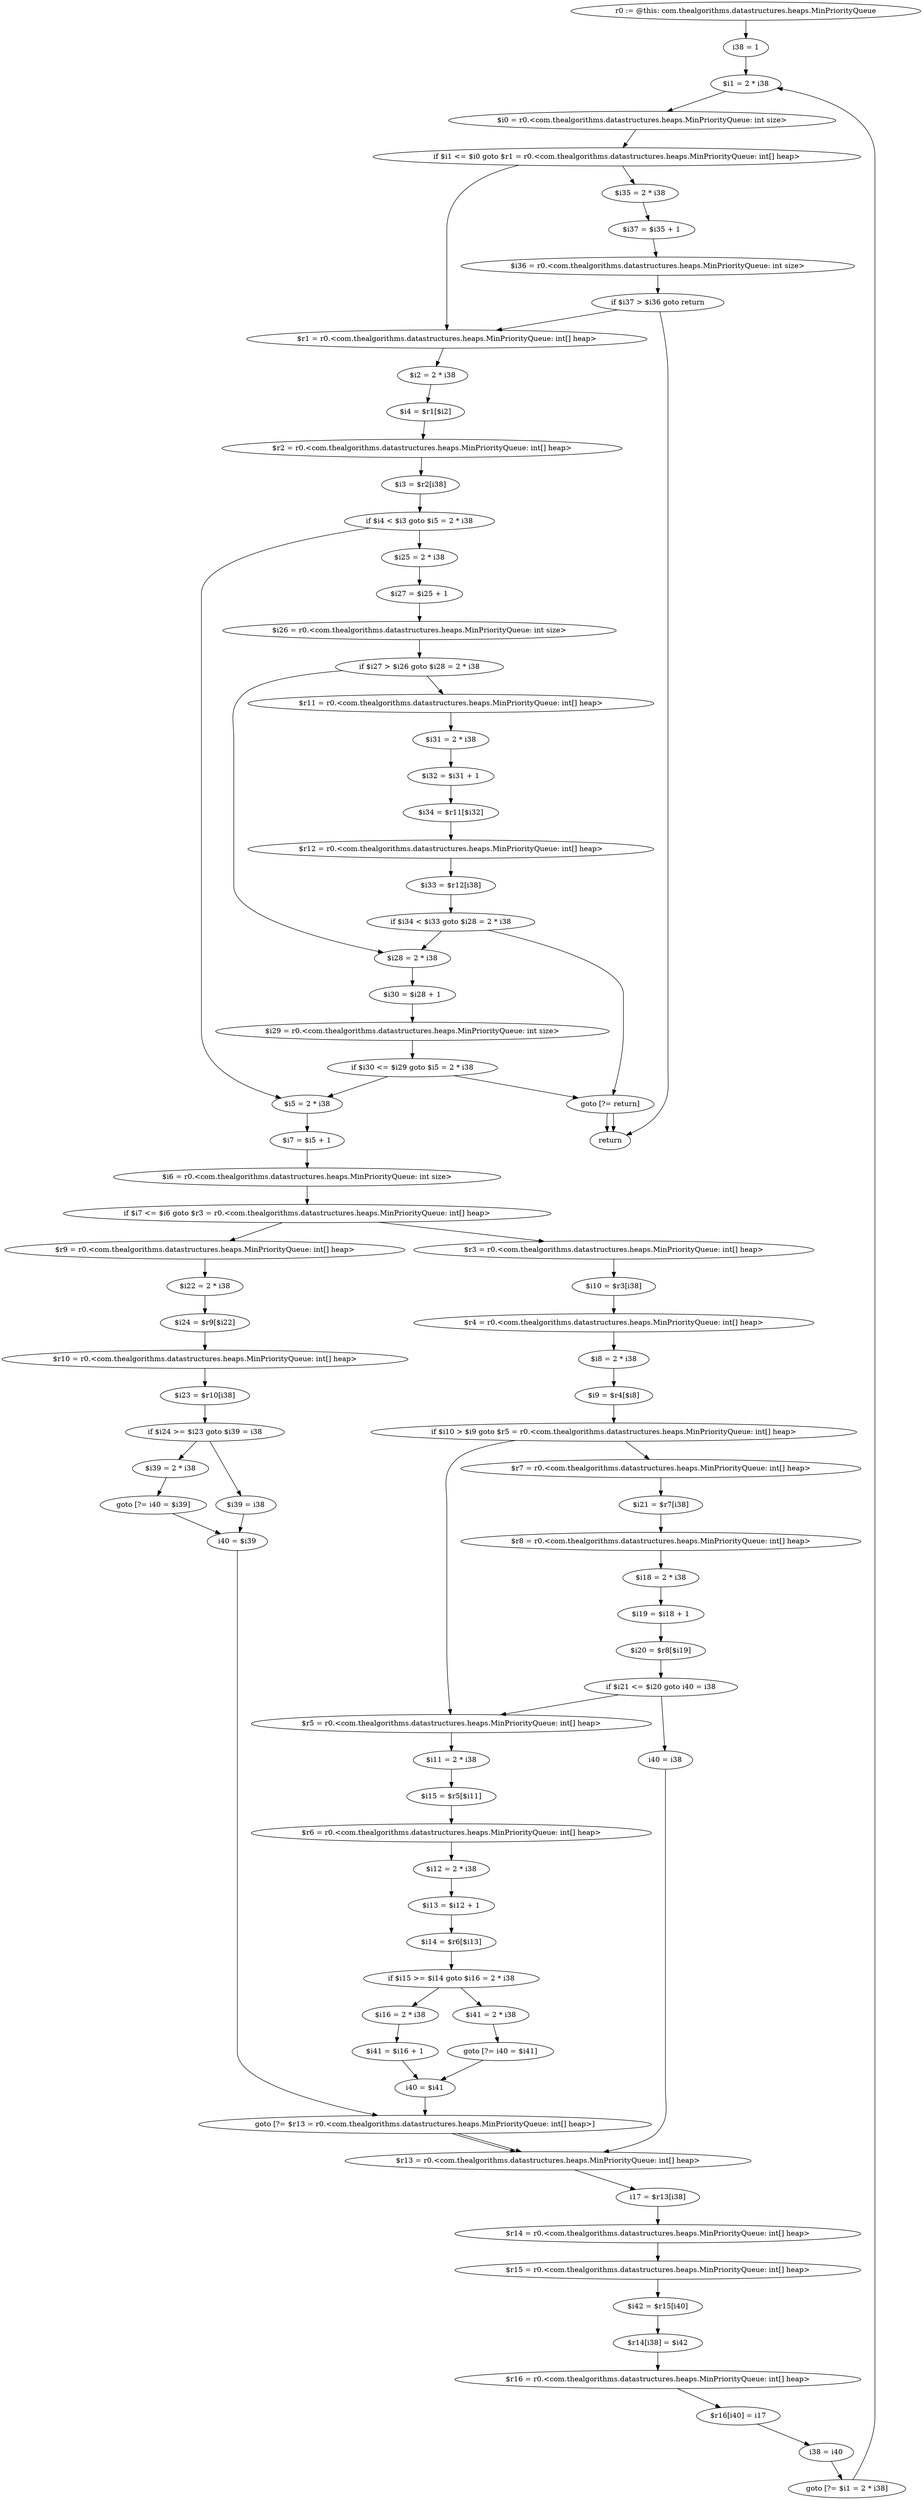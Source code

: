 digraph "unitGraph" {
    "r0 := @this: com.thealgorithms.datastructures.heaps.MinPriorityQueue"
    "i38 = 1"
    "$i1 = 2 * i38"
    "$i0 = r0.<com.thealgorithms.datastructures.heaps.MinPriorityQueue: int size>"
    "if $i1 <= $i0 goto $r1 = r0.<com.thealgorithms.datastructures.heaps.MinPriorityQueue: int[] heap>"
    "$i35 = 2 * i38"
    "$i37 = $i35 + 1"
    "$i36 = r0.<com.thealgorithms.datastructures.heaps.MinPriorityQueue: int size>"
    "if $i37 > $i36 goto return"
    "$r1 = r0.<com.thealgorithms.datastructures.heaps.MinPriorityQueue: int[] heap>"
    "$i2 = 2 * i38"
    "$i4 = $r1[$i2]"
    "$r2 = r0.<com.thealgorithms.datastructures.heaps.MinPriorityQueue: int[] heap>"
    "$i3 = $r2[i38]"
    "if $i4 < $i3 goto $i5 = 2 * i38"
    "$i25 = 2 * i38"
    "$i27 = $i25 + 1"
    "$i26 = r0.<com.thealgorithms.datastructures.heaps.MinPriorityQueue: int size>"
    "if $i27 > $i26 goto $i28 = 2 * i38"
    "$r11 = r0.<com.thealgorithms.datastructures.heaps.MinPriorityQueue: int[] heap>"
    "$i31 = 2 * i38"
    "$i32 = $i31 + 1"
    "$i34 = $r11[$i32]"
    "$r12 = r0.<com.thealgorithms.datastructures.heaps.MinPriorityQueue: int[] heap>"
    "$i33 = $r12[i38]"
    "if $i34 < $i33 goto $i28 = 2 * i38"
    "goto [?= return]"
    "$i28 = 2 * i38"
    "$i30 = $i28 + 1"
    "$i29 = r0.<com.thealgorithms.datastructures.heaps.MinPriorityQueue: int size>"
    "if $i30 <= $i29 goto $i5 = 2 * i38"
    "$i5 = 2 * i38"
    "$i7 = $i5 + 1"
    "$i6 = r0.<com.thealgorithms.datastructures.heaps.MinPriorityQueue: int size>"
    "if $i7 <= $i6 goto $r3 = r0.<com.thealgorithms.datastructures.heaps.MinPriorityQueue: int[] heap>"
    "$r9 = r0.<com.thealgorithms.datastructures.heaps.MinPriorityQueue: int[] heap>"
    "$i22 = 2 * i38"
    "$i24 = $r9[$i22]"
    "$r10 = r0.<com.thealgorithms.datastructures.heaps.MinPriorityQueue: int[] heap>"
    "$i23 = $r10[i38]"
    "if $i24 >= $i23 goto $i39 = i38"
    "$i39 = 2 * i38"
    "goto [?= i40 = $i39]"
    "$i39 = i38"
    "i40 = $i39"
    "goto [?= $r13 = r0.<com.thealgorithms.datastructures.heaps.MinPriorityQueue: int[] heap>]"
    "$r3 = r0.<com.thealgorithms.datastructures.heaps.MinPriorityQueue: int[] heap>"
    "$i10 = $r3[i38]"
    "$r4 = r0.<com.thealgorithms.datastructures.heaps.MinPriorityQueue: int[] heap>"
    "$i8 = 2 * i38"
    "$i9 = $r4[$i8]"
    "if $i10 > $i9 goto $r5 = r0.<com.thealgorithms.datastructures.heaps.MinPriorityQueue: int[] heap>"
    "$r7 = r0.<com.thealgorithms.datastructures.heaps.MinPriorityQueue: int[] heap>"
    "$i21 = $r7[i38]"
    "$r8 = r0.<com.thealgorithms.datastructures.heaps.MinPriorityQueue: int[] heap>"
    "$i18 = 2 * i38"
    "$i19 = $i18 + 1"
    "$i20 = $r8[$i19]"
    "if $i21 <= $i20 goto i40 = i38"
    "$r5 = r0.<com.thealgorithms.datastructures.heaps.MinPriorityQueue: int[] heap>"
    "$i11 = 2 * i38"
    "$i15 = $r5[$i11]"
    "$r6 = r0.<com.thealgorithms.datastructures.heaps.MinPriorityQueue: int[] heap>"
    "$i12 = 2 * i38"
    "$i13 = $i12 + 1"
    "$i14 = $r6[$i13]"
    "if $i15 >= $i14 goto $i16 = 2 * i38"
    "$i41 = 2 * i38"
    "goto [?= i40 = $i41]"
    "$i16 = 2 * i38"
    "$i41 = $i16 + 1"
    "i40 = $i41"
    "i40 = i38"
    "$r13 = r0.<com.thealgorithms.datastructures.heaps.MinPriorityQueue: int[] heap>"
    "i17 = $r13[i38]"
    "$r14 = r0.<com.thealgorithms.datastructures.heaps.MinPriorityQueue: int[] heap>"
    "$r15 = r0.<com.thealgorithms.datastructures.heaps.MinPriorityQueue: int[] heap>"
    "$i42 = $r15[i40]"
    "$r14[i38] = $i42"
    "$r16 = r0.<com.thealgorithms.datastructures.heaps.MinPriorityQueue: int[] heap>"
    "$r16[i40] = i17"
    "i38 = i40"
    "goto [?= $i1 = 2 * i38]"
    "return"
    "r0 := @this: com.thealgorithms.datastructures.heaps.MinPriorityQueue"->"i38 = 1";
    "i38 = 1"->"$i1 = 2 * i38";
    "$i1 = 2 * i38"->"$i0 = r0.<com.thealgorithms.datastructures.heaps.MinPriorityQueue: int size>";
    "$i0 = r0.<com.thealgorithms.datastructures.heaps.MinPriorityQueue: int size>"->"if $i1 <= $i0 goto $r1 = r0.<com.thealgorithms.datastructures.heaps.MinPriorityQueue: int[] heap>";
    "if $i1 <= $i0 goto $r1 = r0.<com.thealgorithms.datastructures.heaps.MinPriorityQueue: int[] heap>"->"$i35 = 2 * i38";
    "if $i1 <= $i0 goto $r1 = r0.<com.thealgorithms.datastructures.heaps.MinPriorityQueue: int[] heap>"->"$r1 = r0.<com.thealgorithms.datastructures.heaps.MinPriorityQueue: int[] heap>";
    "$i35 = 2 * i38"->"$i37 = $i35 + 1";
    "$i37 = $i35 + 1"->"$i36 = r0.<com.thealgorithms.datastructures.heaps.MinPriorityQueue: int size>";
    "$i36 = r0.<com.thealgorithms.datastructures.heaps.MinPriorityQueue: int size>"->"if $i37 > $i36 goto return";
    "if $i37 > $i36 goto return"->"$r1 = r0.<com.thealgorithms.datastructures.heaps.MinPriorityQueue: int[] heap>";
    "if $i37 > $i36 goto return"->"return";
    "$r1 = r0.<com.thealgorithms.datastructures.heaps.MinPriorityQueue: int[] heap>"->"$i2 = 2 * i38";
    "$i2 = 2 * i38"->"$i4 = $r1[$i2]";
    "$i4 = $r1[$i2]"->"$r2 = r0.<com.thealgorithms.datastructures.heaps.MinPriorityQueue: int[] heap>";
    "$r2 = r0.<com.thealgorithms.datastructures.heaps.MinPriorityQueue: int[] heap>"->"$i3 = $r2[i38]";
    "$i3 = $r2[i38]"->"if $i4 < $i3 goto $i5 = 2 * i38";
    "if $i4 < $i3 goto $i5 = 2 * i38"->"$i25 = 2 * i38";
    "if $i4 < $i3 goto $i5 = 2 * i38"->"$i5 = 2 * i38";
    "$i25 = 2 * i38"->"$i27 = $i25 + 1";
    "$i27 = $i25 + 1"->"$i26 = r0.<com.thealgorithms.datastructures.heaps.MinPriorityQueue: int size>";
    "$i26 = r0.<com.thealgorithms.datastructures.heaps.MinPriorityQueue: int size>"->"if $i27 > $i26 goto $i28 = 2 * i38";
    "if $i27 > $i26 goto $i28 = 2 * i38"->"$r11 = r0.<com.thealgorithms.datastructures.heaps.MinPriorityQueue: int[] heap>";
    "if $i27 > $i26 goto $i28 = 2 * i38"->"$i28 = 2 * i38";
    "$r11 = r0.<com.thealgorithms.datastructures.heaps.MinPriorityQueue: int[] heap>"->"$i31 = 2 * i38";
    "$i31 = 2 * i38"->"$i32 = $i31 + 1";
    "$i32 = $i31 + 1"->"$i34 = $r11[$i32]";
    "$i34 = $r11[$i32]"->"$r12 = r0.<com.thealgorithms.datastructures.heaps.MinPriorityQueue: int[] heap>";
    "$r12 = r0.<com.thealgorithms.datastructures.heaps.MinPriorityQueue: int[] heap>"->"$i33 = $r12[i38]";
    "$i33 = $r12[i38]"->"if $i34 < $i33 goto $i28 = 2 * i38";
    "if $i34 < $i33 goto $i28 = 2 * i38"->"goto [?= return]";
    "if $i34 < $i33 goto $i28 = 2 * i38"->"$i28 = 2 * i38";
    "goto [?= return]"->"return";
    "$i28 = 2 * i38"->"$i30 = $i28 + 1";
    "$i30 = $i28 + 1"->"$i29 = r0.<com.thealgorithms.datastructures.heaps.MinPriorityQueue: int size>";
    "$i29 = r0.<com.thealgorithms.datastructures.heaps.MinPriorityQueue: int size>"->"if $i30 <= $i29 goto $i5 = 2 * i38";
    "if $i30 <= $i29 goto $i5 = 2 * i38"->"goto [?= return]";
    "if $i30 <= $i29 goto $i5 = 2 * i38"->"$i5 = 2 * i38";
    "goto [?= return]"->"return";
    "$i5 = 2 * i38"->"$i7 = $i5 + 1";
    "$i7 = $i5 + 1"->"$i6 = r0.<com.thealgorithms.datastructures.heaps.MinPriorityQueue: int size>";
    "$i6 = r0.<com.thealgorithms.datastructures.heaps.MinPriorityQueue: int size>"->"if $i7 <= $i6 goto $r3 = r0.<com.thealgorithms.datastructures.heaps.MinPriorityQueue: int[] heap>";
    "if $i7 <= $i6 goto $r3 = r0.<com.thealgorithms.datastructures.heaps.MinPriorityQueue: int[] heap>"->"$r9 = r0.<com.thealgorithms.datastructures.heaps.MinPriorityQueue: int[] heap>";
    "if $i7 <= $i6 goto $r3 = r0.<com.thealgorithms.datastructures.heaps.MinPriorityQueue: int[] heap>"->"$r3 = r0.<com.thealgorithms.datastructures.heaps.MinPriorityQueue: int[] heap>";
    "$r9 = r0.<com.thealgorithms.datastructures.heaps.MinPriorityQueue: int[] heap>"->"$i22 = 2 * i38";
    "$i22 = 2 * i38"->"$i24 = $r9[$i22]";
    "$i24 = $r9[$i22]"->"$r10 = r0.<com.thealgorithms.datastructures.heaps.MinPriorityQueue: int[] heap>";
    "$r10 = r0.<com.thealgorithms.datastructures.heaps.MinPriorityQueue: int[] heap>"->"$i23 = $r10[i38]";
    "$i23 = $r10[i38]"->"if $i24 >= $i23 goto $i39 = i38";
    "if $i24 >= $i23 goto $i39 = i38"->"$i39 = 2 * i38";
    "if $i24 >= $i23 goto $i39 = i38"->"$i39 = i38";
    "$i39 = 2 * i38"->"goto [?= i40 = $i39]";
    "goto [?= i40 = $i39]"->"i40 = $i39";
    "$i39 = i38"->"i40 = $i39";
    "i40 = $i39"->"goto [?= $r13 = r0.<com.thealgorithms.datastructures.heaps.MinPriorityQueue: int[] heap>]";
    "goto [?= $r13 = r0.<com.thealgorithms.datastructures.heaps.MinPriorityQueue: int[] heap>]"->"$r13 = r0.<com.thealgorithms.datastructures.heaps.MinPriorityQueue: int[] heap>";
    "$r3 = r0.<com.thealgorithms.datastructures.heaps.MinPriorityQueue: int[] heap>"->"$i10 = $r3[i38]";
    "$i10 = $r3[i38]"->"$r4 = r0.<com.thealgorithms.datastructures.heaps.MinPriorityQueue: int[] heap>";
    "$r4 = r0.<com.thealgorithms.datastructures.heaps.MinPriorityQueue: int[] heap>"->"$i8 = 2 * i38";
    "$i8 = 2 * i38"->"$i9 = $r4[$i8]";
    "$i9 = $r4[$i8]"->"if $i10 > $i9 goto $r5 = r0.<com.thealgorithms.datastructures.heaps.MinPriorityQueue: int[] heap>";
    "if $i10 > $i9 goto $r5 = r0.<com.thealgorithms.datastructures.heaps.MinPriorityQueue: int[] heap>"->"$r7 = r0.<com.thealgorithms.datastructures.heaps.MinPriorityQueue: int[] heap>";
    "if $i10 > $i9 goto $r5 = r0.<com.thealgorithms.datastructures.heaps.MinPriorityQueue: int[] heap>"->"$r5 = r0.<com.thealgorithms.datastructures.heaps.MinPriorityQueue: int[] heap>";
    "$r7 = r0.<com.thealgorithms.datastructures.heaps.MinPriorityQueue: int[] heap>"->"$i21 = $r7[i38]";
    "$i21 = $r7[i38]"->"$r8 = r0.<com.thealgorithms.datastructures.heaps.MinPriorityQueue: int[] heap>";
    "$r8 = r0.<com.thealgorithms.datastructures.heaps.MinPriorityQueue: int[] heap>"->"$i18 = 2 * i38";
    "$i18 = 2 * i38"->"$i19 = $i18 + 1";
    "$i19 = $i18 + 1"->"$i20 = $r8[$i19]";
    "$i20 = $r8[$i19]"->"if $i21 <= $i20 goto i40 = i38";
    "if $i21 <= $i20 goto i40 = i38"->"$r5 = r0.<com.thealgorithms.datastructures.heaps.MinPriorityQueue: int[] heap>";
    "if $i21 <= $i20 goto i40 = i38"->"i40 = i38";
    "$r5 = r0.<com.thealgorithms.datastructures.heaps.MinPriorityQueue: int[] heap>"->"$i11 = 2 * i38";
    "$i11 = 2 * i38"->"$i15 = $r5[$i11]";
    "$i15 = $r5[$i11]"->"$r6 = r0.<com.thealgorithms.datastructures.heaps.MinPriorityQueue: int[] heap>";
    "$r6 = r0.<com.thealgorithms.datastructures.heaps.MinPriorityQueue: int[] heap>"->"$i12 = 2 * i38";
    "$i12 = 2 * i38"->"$i13 = $i12 + 1";
    "$i13 = $i12 + 1"->"$i14 = $r6[$i13]";
    "$i14 = $r6[$i13]"->"if $i15 >= $i14 goto $i16 = 2 * i38";
    "if $i15 >= $i14 goto $i16 = 2 * i38"->"$i41 = 2 * i38";
    "if $i15 >= $i14 goto $i16 = 2 * i38"->"$i16 = 2 * i38";
    "$i41 = 2 * i38"->"goto [?= i40 = $i41]";
    "goto [?= i40 = $i41]"->"i40 = $i41";
    "$i16 = 2 * i38"->"$i41 = $i16 + 1";
    "$i41 = $i16 + 1"->"i40 = $i41";
    "i40 = $i41"->"goto [?= $r13 = r0.<com.thealgorithms.datastructures.heaps.MinPriorityQueue: int[] heap>]";
    "goto [?= $r13 = r0.<com.thealgorithms.datastructures.heaps.MinPriorityQueue: int[] heap>]"->"$r13 = r0.<com.thealgorithms.datastructures.heaps.MinPriorityQueue: int[] heap>";
    "i40 = i38"->"$r13 = r0.<com.thealgorithms.datastructures.heaps.MinPriorityQueue: int[] heap>";
    "$r13 = r0.<com.thealgorithms.datastructures.heaps.MinPriorityQueue: int[] heap>"->"i17 = $r13[i38]";
    "i17 = $r13[i38]"->"$r14 = r0.<com.thealgorithms.datastructures.heaps.MinPriorityQueue: int[] heap>";
    "$r14 = r0.<com.thealgorithms.datastructures.heaps.MinPriorityQueue: int[] heap>"->"$r15 = r0.<com.thealgorithms.datastructures.heaps.MinPriorityQueue: int[] heap>";
    "$r15 = r0.<com.thealgorithms.datastructures.heaps.MinPriorityQueue: int[] heap>"->"$i42 = $r15[i40]";
    "$i42 = $r15[i40]"->"$r14[i38] = $i42";
    "$r14[i38] = $i42"->"$r16 = r0.<com.thealgorithms.datastructures.heaps.MinPriorityQueue: int[] heap>";
    "$r16 = r0.<com.thealgorithms.datastructures.heaps.MinPriorityQueue: int[] heap>"->"$r16[i40] = i17";
    "$r16[i40] = i17"->"i38 = i40";
    "i38 = i40"->"goto [?= $i1 = 2 * i38]";
    "goto [?= $i1 = 2 * i38]"->"$i1 = 2 * i38";
}
